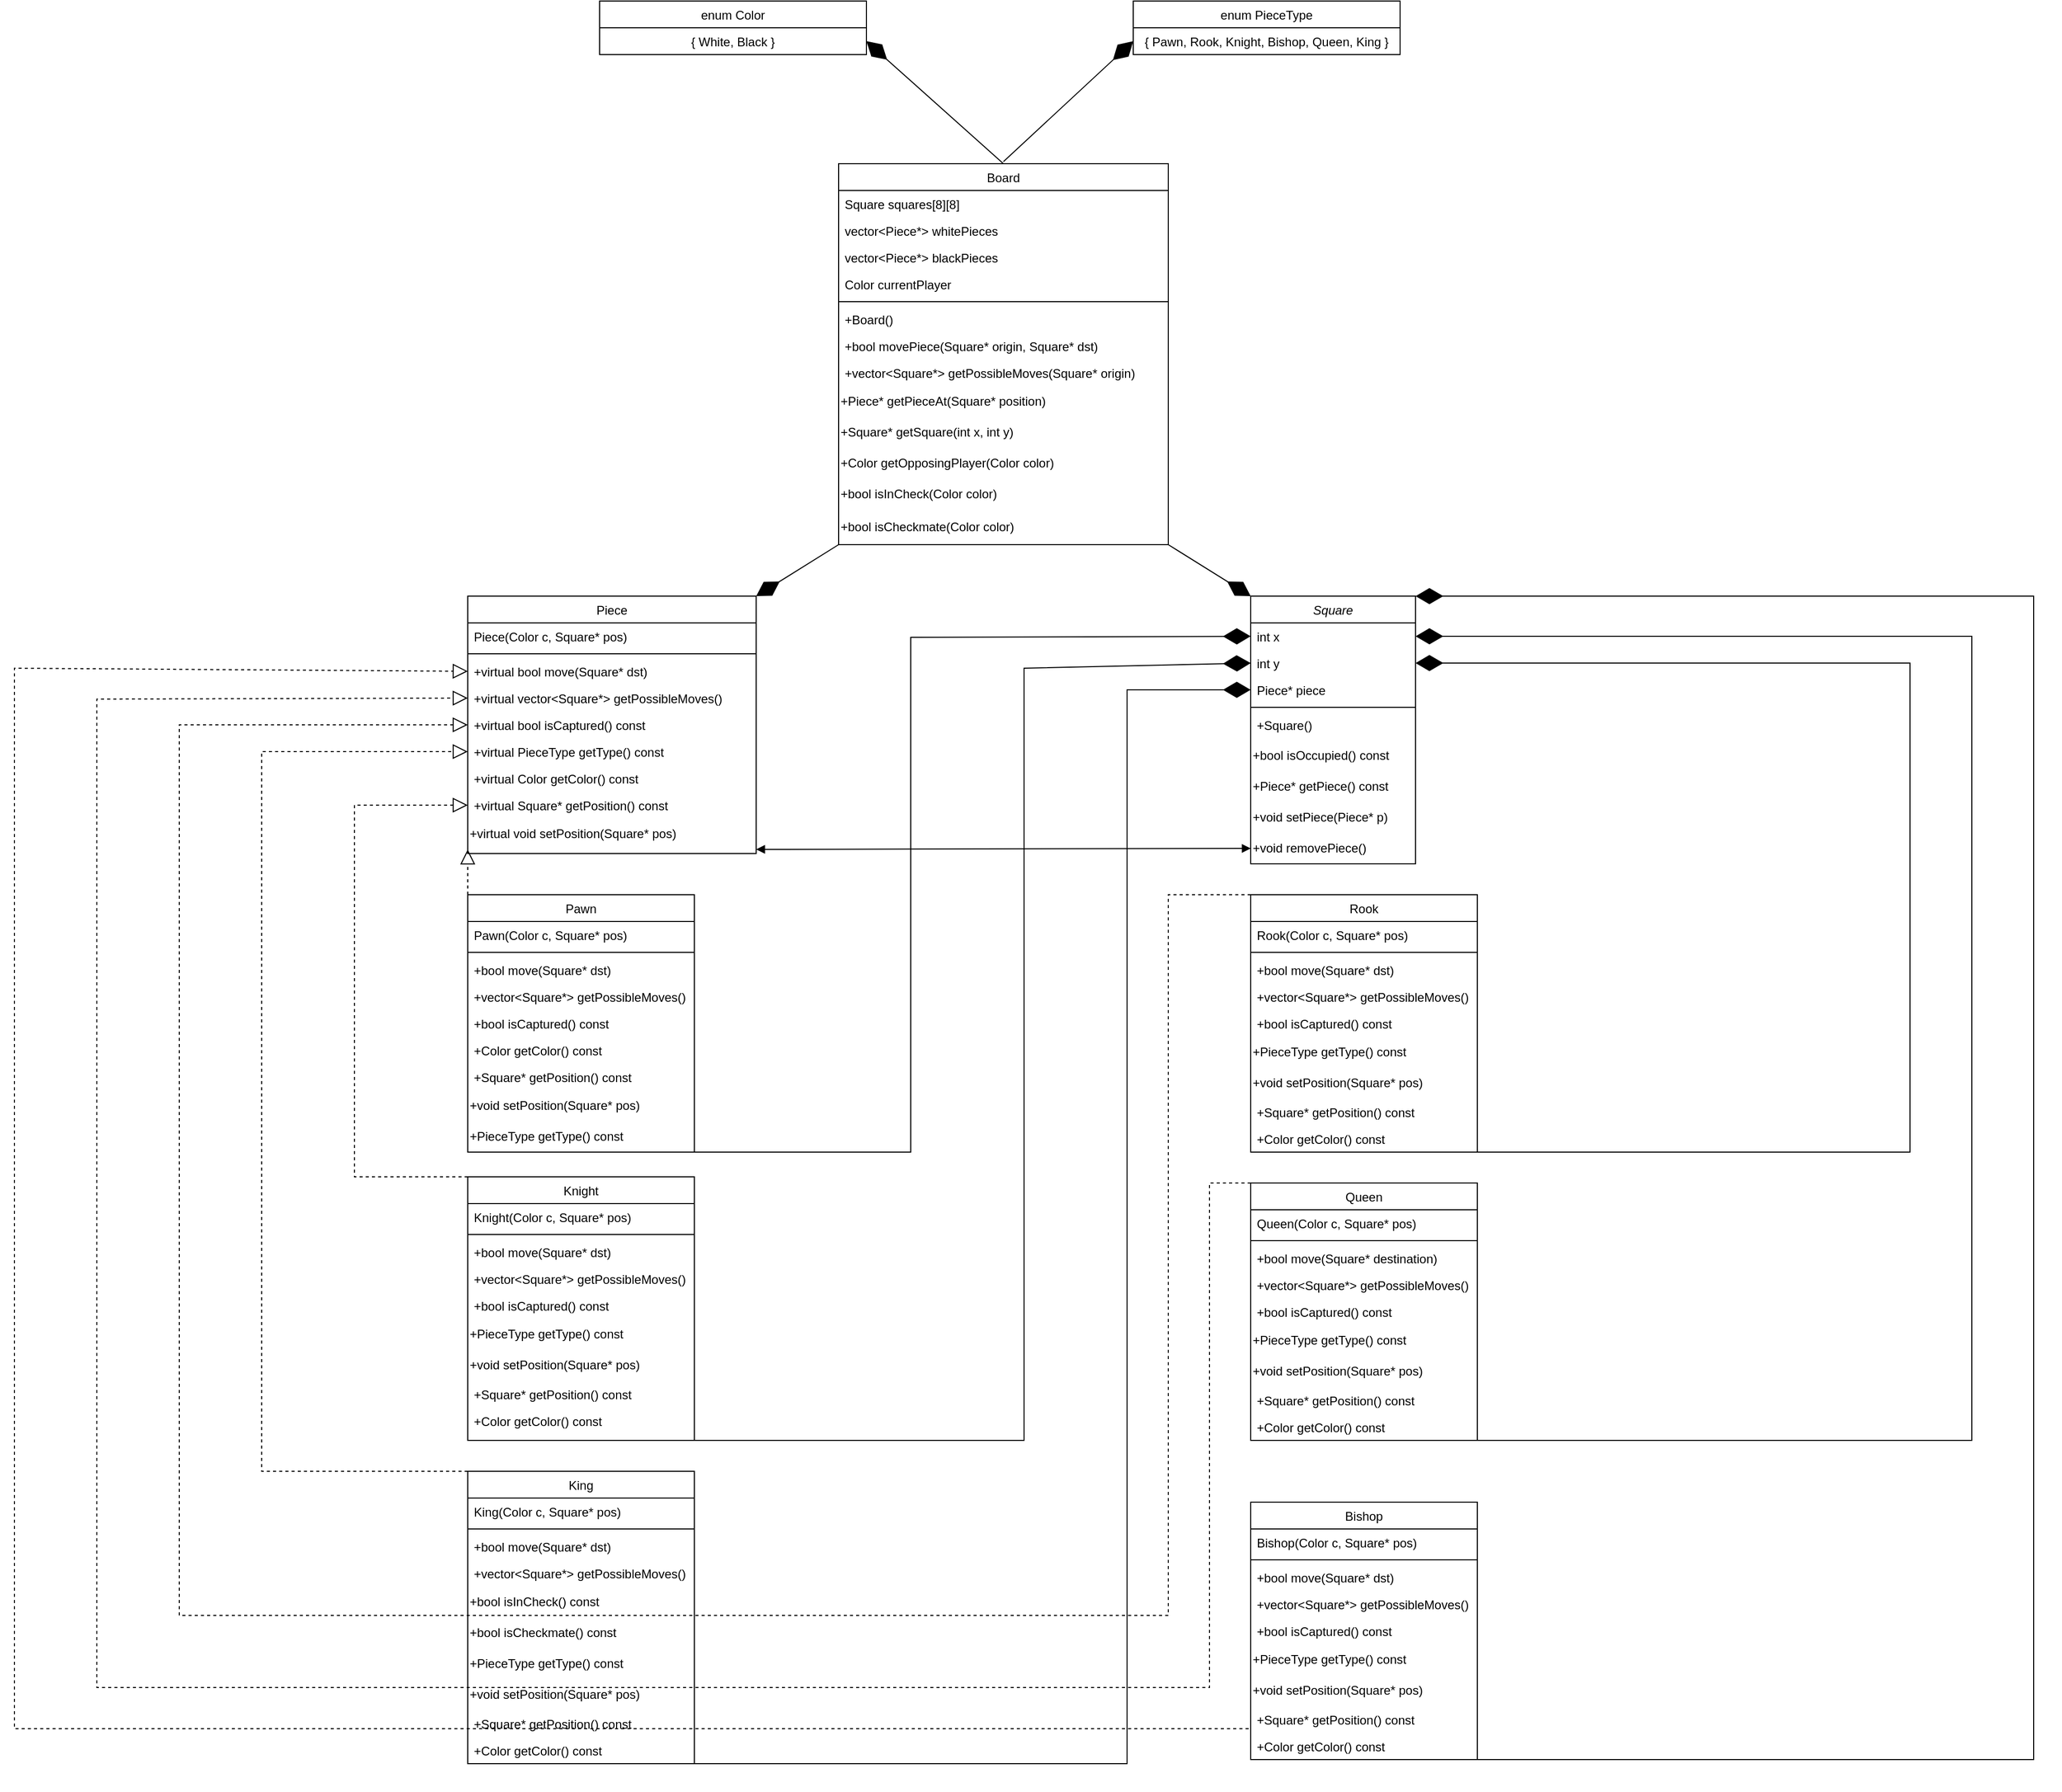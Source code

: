 <mxfile version="21.2.2" type="device">
  <diagram id="C5RBs43oDa-KdzZeNtuy" name="Page-1">
    <mxGraphModel dx="3187" dy="1369" grid="0" gridSize="10" guides="1" tooltips="1" connect="1" arrows="1" fold="1" page="0" pageScale="1" pageWidth="827" pageHeight="1169" math="0" shadow="0">
      <root>
        <mxCell id="WIyWlLk6GJQsqaUBKTNV-0" />
        <mxCell id="WIyWlLk6GJQsqaUBKTNV-1" parent="WIyWlLk6GJQsqaUBKTNV-0" />
        <mxCell id="zkfFHV4jXpPFQw0GAbJ--0" value="Square" style="swimlane;fontStyle=2;align=center;verticalAlign=top;childLayout=stackLayout;horizontal=1;startSize=26;horizontalStack=0;resizeParent=1;resizeLast=0;collapsible=1;marginBottom=0;rounded=0;shadow=0;strokeWidth=1;" parent="WIyWlLk6GJQsqaUBKTNV-1" vertex="1">
          <mxGeometry x="1480" y="1100" width="160" height="260" as="geometry">
            <mxRectangle x="210" y="130" width="160" height="26" as="alternateBounds" />
          </mxGeometry>
        </mxCell>
        <mxCell id="zkfFHV4jXpPFQw0GAbJ--1" value="int x" style="text;align=left;verticalAlign=top;spacingLeft=4;spacingRight=4;overflow=hidden;rotatable=0;points=[[0,0.5],[1,0.5]];portConstraint=eastwest;" parent="zkfFHV4jXpPFQw0GAbJ--0" vertex="1">
          <mxGeometry y="26" width="160" height="26" as="geometry" />
        </mxCell>
        <mxCell id="zkfFHV4jXpPFQw0GAbJ--2" value="int y" style="text;align=left;verticalAlign=top;spacingLeft=4;spacingRight=4;overflow=hidden;rotatable=0;points=[[0,0.5],[1,0.5]];portConstraint=eastwest;rounded=0;shadow=0;html=0;" parent="zkfFHV4jXpPFQw0GAbJ--0" vertex="1">
          <mxGeometry y="52" width="160" height="26" as="geometry" />
        </mxCell>
        <mxCell id="zkfFHV4jXpPFQw0GAbJ--3" value="Piece* piece" style="text;align=left;verticalAlign=top;spacingLeft=4;spacingRight=4;overflow=hidden;rotatable=0;points=[[0,0.5],[1,0.5]];portConstraint=eastwest;rounded=0;shadow=0;html=0;" parent="zkfFHV4jXpPFQw0GAbJ--0" vertex="1">
          <mxGeometry y="78" width="160" height="26" as="geometry" />
        </mxCell>
        <mxCell id="zkfFHV4jXpPFQw0GAbJ--4" value="" style="line;html=1;strokeWidth=1;align=left;verticalAlign=middle;spacingTop=-1;spacingLeft=3;spacingRight=3;rotatable=0;labelPosition=right;points=[];portConstraint=eastwest;" parent="zkfFHV4jXpPFQw0GAbJ--0" vertex="1">
          <mxGeometry y="104" width="160" height="8" as="geometry" />
        </mxCell>
        <mxCell id="zkfFHV4jXpPFQw0GAbJ--5" value="+Square()" style="text;align=left;verticalAlign=top;spacingLeft=4;spacingRight=4;overflow=hidden;rotatable=0;points=[[0,0.5],[1,0.5]];portConstraint=eastwest;" parent="zkfFHV4jXpPFQw0GAbJ--0" vertex="1">
          <mxGeometry y="112" width="160" height="28" as="geometry" />
        </mxCell>
        <mxCell id="weOqxNf-PnixE_Md8MRT-9" value="+bool isOccupied() const" style="text;html=1;strokeColor=none;fillColor=none;align=left;verticalAlign=middle;whiteSpace=wrap;rounded=0;" parent="zkfFHV4jXpPFQw0GAbJ--0" vertex="1">
          <mxGeometry y="140" width="160" height="30" as="geometry" />
        </mxCell>
        <mxCell id="weOqxNf-PnixE_Md8MRT-10" value="+Piece* getPiece() const" style="text;html=1;strokeColor=none;fillColor=none;align=left;verticalAlign=middle;whiteSpace=wrap;rounded=0;" parent="zkfFHV4jXpPFQw0GAbJ--0" vertex="1">
          <mxGeometry y="170" width="160" height="30" as="geometry" />
        </mxCell>
        <mxCell id="weOqxNf-PnixE_Md8MRT-11" value="+void setPiece(Piece* p)" style="text;html=1;strokeColor=none;fillColor=none;align=left;verticalAlign=middle;whiteSpace=wrap;rounded=0;" parent="zkfFHV4jXpPFQw0GAbJ--0" vertex="1">
          <mxGeometry y="200" width="160" height="30" as="geometry" />
        </mxCell>
        <mxCell id="weOqxNf-PnixE_Md8MRT-12" value="+void removePiece()" style="text;html=1;strokeColor=none;fillColor=none;align=left;verticalAlign=middle;whiteSpace=wrap;rounded=0;" parent="zkfFHV4jXpPFQw0GAbJ--0" vertex="1">
          <mxGeometry y="230" width="160" height="30" as="geometry" />
        </mxCell>
        <mxCell id="zkfFHV4jXpPFQw0GAbJ--17" value="Piece" style="swimlane;fontStyle=0;align=center;verticalAlign=top;childLayout=stackLayout;horizontal=1;startSize=26;horizontalStack=0;resizeParent=1;resizeLast=0;collapsible=1;marginBottom=0;rounded=0;shadow=0;strokeWidth=1;" parent="WIyWlLk6GJQsqaUBKTNV-1" vertex="1">
          <mxGeometry x="720" y="1100" width="280" height="250" as="geometry">
            <mxRectangle x="550" y="140" width="160" height="26" as="alternateBounds" />
          </mxGeometry>
        </mxCell>
        <mxCell id="zkfFHV4jXpPFQw0GAbJ--18" value="Piece(Color c, Square* pos)" style="text;align=left;verticalAlign=top;spacingLeft=4;spacingRight=4;overflow=hidden;rotatable=0;points=[[0,0.5],[1,0.5]];portConstraint=eastwest;" parent="zkfFHV4jXpPFQw0GAbJ--17" vertex="1">
          <mxGeometry y="26" width="280" height="26" as="geometry" />
        </mxCell>
        <mxCell id="zkfFHV4jXpPFQw0GAbJ--23" value="" style="line;html=1;strokeWidth=1;align=left;verticalAlign=middle;spacingTop=-1;spacingLeft=3;spacingRight=3;rotatable=0;labelPosition=right;points=[];portConstraint=eastwest;" parent="zkfFHV4jXpPFQw0GAbJ--17" vertex="1">
          <mxGeometry y="52" width="280" height="8" as="geometry" />
        </mxCell>
        <mxCell id="zkfFHV4jXpPFQw0GAbJ--19" value="+virtual bool move(Square* dst)" style="text;align=left;verticalAlign=top;spacingLeft=4;spacingRight=4;overflow=hidden;rotatable=0;points=[[0,0.5],[1,0.5]];portConstraint=eastwest;rounded=0;shadow=0;html=0;" parent="zkfFHV4jXpPFQw0GAbJ--17" vertex="1">
          <mxGeometry y="60" width="280" height="26" as="geometry" />
        </mxCell>
        <mxCell id="zkfFHV4jXpPFQw0GAbJ--20" value="+virtual vector&lt;Square*&gt; getPossibleMoves()" style="text;align=left;verticalAlign=top;spacingLeft=4;spacingRight=4;overflow=hidden;rotatable=0;points=[[0,0.5],[1,0.5]];portConstraint=eastwest;rounded=0;shadow=0;html=0;" parent="zkfFHV4jXpPFQw0GAbJ--17" vertex="1">
          <mxGeometry y="86" width="280" height="26" as="geometry" />
        </mxCell>
        <mxCell id="zkfFHV4jXpPFQw0GAbJ--21" value="+virtual bool isCaptured() const" style="text;align=left;verticalAlign=top;spacingLeft=4;spacingRight=4;overflow=hidden;rotatable=0;points=[[0,0.5],[1,0.5]];portConstraint=eastwest;rounded=0;shadow=0;html=0;" parent="zkfFHV4jXpPFQw0GAbJ--17" vertex="1">
          <mxGeometry y="112" width="280" height="26" as="geometry" />
        </mxCell>
        <mxCell id="zkfFHV4jXpPFQw0GAbJ--22" value="+virtual PieceType getType() const" style="text;align=left;verticalAlign=top;spacingLeft=4;spacingRight=4;overflow=hidden;rotatable=0;points=[[0,0.5],[1,0.5]];portConstraint=eastwest;rounded=0;shadow=0;html=0;" parent="zkfFHV4jXpPFQw0GAbJ--17" vertex="1">
          <mxGeometry y="138" width="280" height="26" as="geometry" />
        </mxCell>
        <mxCell id="zkfFHV4jXpPFQw0GAbJ--24" value="+virtual Color getColor() const" style="text;align=left;verticalAlign=top;spacingLeft=4;spacingRight=4;overflow=hidden;rotatable=0;points=[[0,0.5],[1,0.5]];portConstraint=eastwest;" parent="zkfFHV4jXpPFQw0GAbJ--17" vertex="1">
          <mxGeometry y="164" width="280" height="26" as="geometry" />
        </mxCell>
        <mxCell id="zkfFHV4jXpPFQw0GAbJ--25" value="+virtual Square* getPosition() const" style="text;align=left;verticalAlign=top;spacingLeft=4;spacingRight=4;overflow=hidden;rotatable=0;points=[[0,0.5],[1,0.5]];portConstraint=eastwest;" parent="zkfFHV4jXpPFQw0GAbJ--17" vertex="1">
          <mxGeometry y="190" width="280" height="26" as="geometry" />
        </mxCell>
        <mxCell id="weOqxNf-PnixE_Md8MRT-15" value="+virtual void setPosition(Square* pos)" style="text;html=1;strokeColor=none;fillColor=none;align=left;verticalAlign=middle;whiteSpace=wrap;rounded=0;labelBackgroundColor=none;fontColor=default;" parent="zkfFHV4jXpPFQw0GAbJ--17" vertex="1">
          <mxGeometry y="216" width="280" height="30" as="geometry" />
        </mxCell>
        <mxCell id="weOqxNf-PnixE_Md8MRT-26" value="Queen" style="swimlane;fontStyle=0;align=center;verticalAlign=top;childLayout=stackLayout;horizontal=1;startSize=26;horizontalStack=0;resizeParent=1;resizeLast=0;collapsible=1;marginBottom=0;rounded=0;shadow=0;strokeWidth=1;" parent="WIyWlLk6GJQsqaUBKTNV-1" vertex="1">
          <mxGeometry x="1480" y="1670" width="220" height="250" as="geometry">
            <mxRectangle x="550" y="140" width="160" height="26" as="alternateBounds" />
          </mxGeometry>
        </mxCell>
        <mxCell id="weOqxNf-PnixE_Md8MRT-27" value="Queen(Color c, Square* pos)" style="text;align=left;verticalAlign=top;spacingLeft=4;spacingRight=4;overflow=hidden;rotatable=0;points=[[0,0.5],[1,0.5]];portConstraint=eastwest;" parent="weOqxNf-PnixE_Md8MRT-26" vertex="1">
          <mxGeometry y="26" width="220" height="26" as="geometry" />
        </mxCell>
        <mxCell id="weOqxNf-PnixE_Md8MRT-28" value="" style="line;html=1;strokeWidth=1;align=left;verticalAlign=middle;spacingTop=-1;spacingLeft=3;spacingRight=3;rotatable=0;labelPosition=right;points=[];portConstraint=eastwest;" parent="weOqxNf-PnixE_Md8MRT-26" vertex="1">
          <mxGeometry y="52" width="220" height="8" as="geometry" />
        </mxCell>
        <mxCell id="weOqxNf-PnixE_Md8MRT-29" value="+bool move(Square* destination)" style="text;align=left;verticalAlign=top;spacingLeft=4;spacingRight=4;overflow=hidden;rotatable=0;points=[[0,0.5],[1,0.5]];portConstraint=eastwest;rounded=0;shadow=0;html=0;" parent="weOqxNf-PnixE_Md8MRT-26" vertex="1">
          <mxGeometry y="60" width="220" height="26" as="geometry" />
        </mxCell>
        <mxCell id="weOqxNf-PnixE_Md8MRT-30" value="+vector&lt;Square*&gt; getPossibleMoves()" style="text;align=left;verticalAlign=top;spacingLeft=4;spacingRight=4;overflow=hidden;rotatable=0;points=[[0,0.5],[1,0.5]];portConstraint=eastwest;rounded=0;shadow=0;html=0;" parent="weOqxNf-PnixE_Md8MRT-26" vertex="1">
          <mxGeometry y="86" width="220" height="26" as="geometry" />
        </mxCell>
        <mxCell id="fLG0z_fBbBFXIJRfVvS0-34" value="+bool isCaptured() const" style="text;align=left;verticalAlign=top;spacingLeft=4;spacingRight=4;overflow=hidden;rotatable=0;points=[[0,0.5],[1,0.5]];portConstraint=eastwest;rounded=0;shadow=0;html=0;" parent="weOqxNf-PnixE_Md8MRT-26" vertex="1">
          <mxGeometry y="112" width="220" height="26" as="geometry" />
        </mxCell>
        <mxCell id="fLG0z_fBbBFXIJRfVvS0-38" value="&lt;span style=&quot;&quot;&gt;+PieceType getType() const&lt;/span&gt;" style="text;html=1;strokeColor=none;fillColor=none;align=left;verticalAlign=middle;whiteSpace=wrap;rounded=0;" parent="weOqxNf-PnixE_Md8MRT-26" vertex="1">
          <mxGeometry y="138" width="220" height="30" as="geometry" />
        </mxCell>
        <mxCell id="fLG0z_fBbBFXIJRfVvS0-37" value="+void setPosition(Square* pos)" style="text;html=1;strokeColor=none;fillColor=none;align=left;verticalAlign=middle;whiteSpace=wrap;rounded=0;labelBackgroundColor=none;fontColor=default;" parent="weOqxNf-PnixE_Md8MRT-26" vertex="1">
          <mxGeometry y="168" width="220" height="30" as="geometry" />
        </mxCell>
        <mxCell id="fLG0z_fBbBFXIJRfVvS0-36" value="+Square* getPosition() const" style="text;align=left;verticalAlign=top;spacingLeft=4;spacingRight=4;overflow=hidden;rotatable=0;points=[[0,0.5],[1,0.5]];portConstraint=eastwest;" parent="weOqxNf-PnixE_Md8MRT-26" vertex="1">
          <mxGeometry y="198" width="220" height="26" as="geometry" />
        </mxCell>
        <mxCell id="fLG0z_fBbBFXIJRfVvS0-35" value="+Color getColor() const" style="text;align=left;verticalAlign=top;spacingLeft=4;spacingRight=4;overflow=hidden;rotatable=0;points=[[0,0.5],[1,0.5]];portConstraint=eastwest;" parent="weOqxNf-PnixE_Md8MRT-26" vertex="1">
          <mxGeometry y="224" width="220" height="26" as="geometry" />
        </mxCell>
        <mxCell id="weOqxNf-PnixE_Md8MRT-32" value="Bishop" style="swimlane;fontStyle=0;align=center;verticalAlign=top;childLayout=stackLayout;horizontal=1;startSize=26;horizontalStack=0;resizeParent=1;resizeLast=0;collapsible=1;marginBottom=0;rounded=0;shadow=0;strokeWidth=1;" parent="WIyWlLk6GJQsqaUBKTNV-1" vertex="1">
          <mxGeometry x="1480" y="1980" width="220" height="250" as="geometry">
            <mxRectangle x="550" y="140" width="160" height="26" as="alternateBounds" />
          </mxGeometry>
        </mxCell>
        <mxCell id="weOqxNf-PnixE_Md8MRT-33" value="Bishop(Color c, Square* pos)" style="text;align=left;verticalAlign=top;spacingLeft=4;spacingRight=4;overflow=hidden;rotatable=0;points=[[0,0.5],[1,0.5]];portConstraint=eastwest;" parent="weOqxNf-PnixE_Md8MRT-32" vertex="1">
          <mxGeometry y="26" width="220" height="26" as="geometry" />
        </mxCell>
        <mxCell id="weOqxNf-PnixE_Md8MRT-34" value="" style="line;html=1;strokeWidth=1;align=left;verticalAlign=middle;spacingTop=-1;spacingLeft=3;spacingRight=3;rotatable=0;labelPosition=right;points=[];portConstraint=eastwest;" parent="weOqxNf-PnixE_Md8MRT-32" vertex="1">
          <mxGeometry y="52" width="220" height="8" as="geometry" />
        </mxCell>
        <mxCell id="weOqxNf-PnixE_Md8MRT-35" value="+bool move(Square* dst)" style="text;align=left;verticalAlign=top;spacingLeft=4;spacingRight=4;overflow=hidden;rotatable=0;points=[[0,0.5],[1,0.5]];portConstraint=eastwest;rounded=0;shadow=0;html=0;" parent="weOqxNf-PnixE_Md8MRT-32" vertex="1">
          <mxGeometry y="60" width="220" height="26" as="geometry" />
        </mxCell>
        <mxCell id="weOqxNf-PnixE_Md8MRT-36" value="+vector&lt;Square*&gt; getPossibleMoves()" style="text;align=left;verticalAlign=top;spacingLeft=4;spacingRight=4;overflow=hidden;rotatable=0;points=[[0,0.5],[1,0.5]];portConstraint=eastwest;rounded=0;shadow=0;html=0;" parent="weOqxNf-PnixE_Md8MRT-32" vertex="1">
          <mxGeometry y="86" width="220" height="26" as="geometry" />
        </mxCell>
        <mxCell id="fLG0z_fBbBFXIJRfVvS0-39" value="+bool isCaptured() const" style="text;align=left;verticalAlign=top;spacingLeft=4;spacingRight=4;overflow=hidden;rotatable=0;points=[[0,0.5],[1,0.5]];portConstraint=eastwest;rounded=0;shadow=0;html=0;" parent="weOqxNf-PnixE_Md8MRT-32" vertex="1">
          <mxGeometry y="112" width="220" height="26" as="geometry" />
        </mxCell>
        <mxCell id="fLG0z_fBbBFXIJRfVvS0-43" value="&lt;span style=&quot;&quot;&gt;+PieceType getType() const&lt;/span&gt;" style="text;html=1;strokeColor=none;fillColor=none;align=left;verticalAlign=middle;whiteSpace=wrap;rounded=0;" parent="weOqxNf-PnixE_Md8MRT-32" vertex="1">
          <mxGeometry y="138" width="220" height="30" as="geometry" />
        </mxCell>
        <mxCell id="fLG0z_fBbBFXIJRfVvS0-42" value="+void setPosition(Square* pos)" style="text;html=1;strokeColor=none;fillColor=none;align=left;verticalAlign=middle;whiteSpace=wrap;rounded=0;labelBackgroundColor=none;fontColor=default;" parent="weOqxNf-PnixE_Md8MRT-32" vertex="1">
          <mxGeometry y="168" width="220" height="30" as="geometry" />
        </mxCell>
        <mxCell id="fLG0z_fBbBFXIJRfVvS0-41" value="+Square* getPosition() const" style="text;align=left;verticalAlign=top;spacingLeft=4;spacingRight=4;overflow=hidden;rotatable=0;points=[[0,0.5],[1,0.5]];portConstraint=eastwest;" parent="weOqxNf-PnixE_Md8MRT-32" vertex="1">
          <mxGeometry y="198" width="220" height="26" as="geometry" />
        </mxCell>
        <mxCell id="fLG0z_fBbBFXIJRfVvS0-40" value="+Color getColor() const" style="text;align=left;verticalAlign=top;spacingLeft=4;spacingRight=4;overflow=hidden;rotatable=0;points=[[0,0.5],[1,0.5]];portConstraint=eastwest;" parent="weOqxNf-PnixE_Md8MRT-32" vertex="1">
          <mxGeometry y="224" width="220" height="26" as="geometry" />
        </mxCell>
        <mxCell id="weOqxNf-PnixE_Md8MRT-38" value="Rook" style="swimlane;fontStyle=0;align=center;verticalAlign=top;childLayout=stackLayout;horizontal=1;startSize=26;horizontalStack=0;resizeParent=1;resizeLast=0;collapsible=1;marginBottom=0;rounded=0;shadow=0;strokeWidth=1;" parent="WIyWlLk6GJQsqaUBKTNV-1" vertex="1">
          <mxGeometry x="1480" y="1390" width="220" height="250" as="geometry">
            <mxRectangle x="550" y="140" width="160" height="26" as="alternateBounds" />
          </mxGeometry>
        </mxCell>
        <mxCell id="weOqxNf-PnixE_Md8MRT-39" value="Rook(Color c, Square* pos)" style="text;align=left;verticalAlign=top;spacingLeft=4;spacingRight=4;overflow=hidden;rotatable=0;points=[[0,0.5],[1,0.5]];portConstraint=eastwest;" parent="weOqxNf-PnixE_Md8MRT-38" vertex="1">
          <mxGeometry y="26" width="220" height="26" as="geometry" />
        </mxCell>
        <mxCell id="weOqxNf-PnixE_Md8MRT-40" value="" style="line;html=1;strokeWidth=1;align=left;verticalAlign=middle;spacingTop=-1;spacingLeft=3;spacingRight=3;rotatable=0;labelPosition=right;points=[];portConstraint=eastwest;" parent="weOqxNf-PnixE_Md8MRT-38" vertex="1">
          <mxGeometry y="52" width="220" height="8" as="geometry" />
        </mxCell>
        <mxCell id="weOqxNf-PnixE_Md8MRT-41" value="+bool move(Square* dst)" style="text;align=left;verticalAlign=top;spacingLeft=4;spacingRight=4;overflow=hidden;rotatable=0;points=[[0,0.5],[1,0.5]];portConstraint=eastwest;rounded=0;shadow=0;html=0;" parent="weOqxNf-PnixE_Md8MRT-38" vertex="1">
          <mxGeometry y="60" width="220" height="26" as="geometry" />
        </mxCell>
        <mxCell id="weOqxNf-PnixE_Md8MRT-42" value="+vector&lt;Square*&gt; getPossibleMoves()" style="text;align=left;verticalAlign=top;spacingLeft=4;spacingRight=4;overflow=hidden;rotatable=0;points=[[0,0.5],[1,0.5]];portConstraint=eastwest;rounded=0;shadow=0;html=0;" parent="weOqxNf-PnixE_Md8MRT-38" vertex="1">
          <mxGeometry y="86" width="220" height="26" as="geometry" />
        </mxCell>
        <mxCell id="fLG0z_fBbBFXIJRfVvS0-29" value="+bool isCaptured() const" style="text;align=left;verticalAlign=top;spacingLeft=4;spacingRight=4;overflow=hidden;rotatable=0;points=[[0,0.5],[1,0.5]];portConstraint=eastwest;rounded=0;shadow=0;html=0;" parent="weOqxNf-PnixE_Md8MRT-38" vertex="1">
          <mxGeometry y="112" width="220" height="26" as="geometry" />
        </mxCell>
        <mxCell id="fLG0z_fBbBFXIJRfVvS0-33" value="&lt;span style=&quot;&quot;&gt;+PieceType getType() const&lt;/span&gt;" style="text;html=1;strokeColor=none;fillColor=none;align=left;verticalAlign=middle;whiteSpace=wrap;rounded=0;" parent="weOqxNf-PnixE_Md8MRT-38" vertex="1">
          <mxGeometry y="138" width="220" height="30" as="geometry" />
        </mxCell>
        <mxCell id="fLG0z_fBbBFXIJRfVvS0-32" value="+void setPosition(Square* pos)" style="text;html=1;strokeColor=none;fillColor=none;align=left;verticalAlign=middle;whiteSpace=wrap;rounded=0;labelBackgroundColor=none;fontColor=default;" parent="weOqxNf-PnixE_Md8MRT-38" vertex="1">
          <mxGeometry y="168" width="220" height="30" as="geometry" />
        </mxCell>
        <mxCell id="fLG0z_fBbBFXIJRfVvS0-31" value="+Square* getPosition() const" style="text;align=left;verticalAlign=top;spacingLeft=4;spacingRight=4;overflow=hidden;rotatable=0;points=[[0,0.5],[1,0.5]];portConstraint=eastwest;" parent="weOqxNf-PnixE_Md8MRT-38" vertex="1">
          <mxGeometry y="198" width="220" height="26" as="geometry" />
        </mxCell>
        <mxCell id="fLG0z_fBbBFXIJRfVvS0-30" value="+Color getColor() const" style="text;align=left;verticalAlign=top;spacingLeft=4;spacingRight=4;overflow=hidden;rotatable=0;points=[[0,0.5],[1,0.5]];portConstraint=eastwest;" parent="weOqxNf-PnixE_Md8MRT-38" vertex="1">
          <mxGeometry y="224" width="220" height="26" as="geometry" />
        </mxCell>
        <mxCell id="weOqxNf-PnixE_Md8MRT-44" value="Knight" style="swimlane;fontStyle=0;align=center;verticalAlign=top;childLayout=stackLayout;horizontal=1;startSize=26;horizontalStack=0;resizeParent=1;resizeLast=0;collapsible=1;marginBottom=0;rounded=0;shadow=0;strokeWidth=1;" parent="WIyWlLk6GJQsqaUBKTNV-1" vertex="1">
          <mxGeometry x="720" y="1664" width="220" height="256" as="geometry">
            <mxRectangle x="550" y="140" width="160" height="26" as="alternateBounds" />
          </mxGeometry>
        </mxCell>
        <mxCell id="weOqxNf-PnixE_Md8MRT-45" value="Knight(Color c, Square* pos)" style="text;align=left;verticalAlign=top;spacingLeft=4;spacingRight=4;overflow=hidden;rotatable=0;points=[[0,0.5],[1,0.5]];portConstraint=eastwest;" parent="weOqxNf-PnixE_Md8MRT-44" vertex="1">
          <mxGeometry y="26" width="220" height="26" as="geometry" />
        </mxCell>
        <mxCell id="weOqxNf-PnixE_Md8MRT-46" value="" style="line;html=1;strokeWidth=1;align=left;verticalAlign=middle;spacingTop=-1;spacingLeft=3;spacingRight=3;rotatable=0;labelPosition=right;points=[];portConstraint=eastwest;" parent="weOqxNf-PnixE_Md8MRT-44" vertex="1">
          <mxGeometry y="52" width="220" height="8" as="geometry" />
        </mxCell>
        <mxCell id="weOqxNf-PnixE_Md8MRT-47" value="+bool move(Square* dst)" style="text;align=left;verticalAlign=top;spacingLeft=4;spacingRight=4;overflow=hidden;rotatable=0;points=[[0,0.5],[1,0.5]];portConstraint=eastwest;rounded=0;shadow=0;html=0;" parent="weOqxNf-PnixE_Md8MRT-44" vertex="1">
          <mxGeometry y="60" width="220" height="26" as="geometry" />
        </mxCell>
        <mxCell id="weOqxNf-PnixE_Md8MRT-48" value="+vector&lt;Square*&gt; getPossibleMoves()" style="text;align=left;verticalAlign=top;spacingLeft=4;spacingRight=4;overflow=hidden;rotatable=0;points=[[0,0.5],[1,0.5]];portConstraint=eastwest;rounded=0;shadow=0;html=0;" parent="weOqxNf-PnixE_Md8MRT-44" vertex="1">
          <mxGeometry y="86" width="220" height="26" as="geometry" />
        </mxCell>
        <mxCell id="fLG0z_fBbBFXIJRfVvS0-19" value="+bool isCaptured() const" style="text;align=left;verticalAlign=top;spacingLeft=4;spacingRight=4;overflow=hidden;rotatable=0;points=[[0,0.5],[1,0.5]];portConstraint=eastwest;rounded=0;shadow=0;html=0;" parent="weOqxNf-PnixE_Md8MRT-44" vertex="1">
          <mxGeometry y="112" width="220" height="26" as="geometry" />
        </mxCell>
        <mxCell id="fLG0z_fBbBFXIJRfVvS0-23" value="&lt;span style=&quot;&quot;&gt;+PieceType getType() const&lt;/span&gt;" style="text;html=1;strokeColor=none;fillColor=none;align=left;verticalAlign=middle;whiteSpace=wrap;rounded=0;" parent="weOqxNf-PnixE_Md8MRT-44" vertex="1">
          <mxGeometry y="138" width="220" height="30" as="geometry" />
        </mxCell>
        <mxCell id="fLG0z_fBbBFXIJRfVvS0-22" value="+void setPosition(Square* pos)" style="text;html=1;strokeColor=none;fillColor=none;align=left;verticalAlign=middle;whiteSpace=wrap;rounded=0;labelBackgroundColor=none;fontColor=default;" parent="weOqxNf-PnixE_Md8MRT-44" vertex="1">
          <mxGeometry y="168" width="220" height="30" as="geometry" />
        </mxCell>
        <mxCell id="fLG0z_fBbBFXIJRfVvS0-21" value="+Square* getPosition() const" style="text;align=left;verticalAlign=top;spacingLeft=4;spacingRight=4;overflow=hidden;rotatable=0;points=[[0,0.5],[1,0.5]];portConstraint=eastwest;" parent="weOqxNf-PnixE_Md8MRT-44" vertex="1">
          <mxGeometry y="198" width="220" height="26" as="geometry" />
        </mxCell>
        <mxCell id="fLG0z_fBbBFXIJRfVvS0-20" value="+Color getColor() const" style="text;align=left;verticalAlign=top;spacingLeft=4;spacingRight=4;overflow=hidden;rotatable=0;points=[[0,0.5],[1,0.5]];portConstraint=eastwest;" parent="weOqxNf-PnixE_Md8MRT-44" vertex="1">
          <mxGeometry y="224" width="220" height="26" as="geometry" />
        </mxCell>
        <mxCell id="weOqxNf-PnixE_Md8MRT-50" value="King" style="swimlane;fontStyle=0;align=center;verticalAlign=top;childLayout=stackLayout;horizontal=1;startSize=26;horizontalStack=0;resizeParent=1;resizeLast=0;collapsible=1;marginBottom=0;rounded=0;shadow=0;strokeWidth=1;" parent="WIyWlLk6GJQsqaUBKTNV-1" vertex="1">
          <mxGeometry x="720" y="1950" width="220" height="284" as="geometry">
            <mxRectangle x="550" y="140" width="160" height="26" as="alternateBounds" />
          </mxGeometry>
        </mxCell>
        <mxCell id="weOqxNf-PnixE_Md8MRT-51" value="King(Color c, Square* pos)" style="text;align=left;verticalAlign=top;spacingLeft=4;spacingRight=4;overflow=hidden;rotatable=0;points=[[0,0.5],[1,0.5]];portConstraint=eastwest;" parent="weOqxNf-PnixE_Md8MRT-50" vertex="1">
          <mxGeometry y="26" width="220" height="26" as="geometry" />
        </mxCell>
        <mxCell id="weOqxNf-PnixE_Md8MRT-52" value="" style="line;html=1;strokeWidth=1;align=left;verticalAlign=middle;spacingTop=-1;spacingLeft=3;spacingRight=3;rotatable=0;labelPosition=right;points=[];portConstraint=eastwest;" parent="weOqxNf-PnixE_Md8MRT-50" vertex="1">
          <mxGeometry y="52" width="220" height="8" as="geometry" />
        </mxCell>
        <mxCell id="weOqxNf-PnixE_Md8MRT-53" value="+bool move(Square* dst)" style="text;align=left;verticalAlign=top;spacingLeft=4;spacingRight=4;overflow=hidden;rotatable=0;points=[[0,0.5],[1,0.5]];portConstraint=eastwest;rounded=0;shadow=0;html=0;" parent="weOqxNf-PnixE_Md8MRT-50" vertex="1">
          <mxGeometry y="60" width="220" height="26" as="geometry" />
        </mxCell>
        <mxCell id="weOqxNf-PnixE_Md8MRT-54" value="+vector&lt;Square*&gt; getPossibleMoves()" style="text;align=left;verticalAlign=top;spacingLeft=4;spacingRight=4;overflow=hidden;rotatable=0;points=[[0,0.5],[1,0.5]];portConstraint=eastwest;rounded=0;shadow=0;html=0;" parent="weOqxNf-PnixE_Md8MRT-50" vertex="1">
          <mxGeometry y="86" width="220" height="26" as="geometry" />
        </mxCell>
        <mxCell id="weOqxNf-PnixE_Md8MRT-58" value="+bool isInCheck() const" style="text;strokeColor=none;fillColor=none;align=left;verticalAlign=middle;rounded=0;labelBackgroundColor=none;fontColor=default;fontStyle=0;whiteSpace=wrap;" parent="weOqxNf-PnixE_Md8MRT-50" vertex="1">
          <mxGeometry y="112" width="220" height="30" as="geometry" />
        </mxCell>
        <mxCell id="weOqxNf-PnixE_Md8MRT-59" value="+bool isCheckmate() const" style="text;strokeColor=none;fillColor=none;align=left;verticalAlign=middle;whiteSpace=wrap;rounded=0;labelBackgroundColor=none;fontColor=default;" parent="weOqxNf-PnixE_Md8MRT-50" vertex="1">
          <mxGeometry y="142" width="220" height="30" as="geometry" />
        </mxCell>
        <mxCell id="fLG0z_fBbBFXIJRfVvS0-28" value="&lt;span style=&quot;&quot;&gt;+PieceType getType() const&lt;/span&gt;" style="text;html=1;strokeColor=none;fillColor=none;align=left;verticalAlign=middle;whiteSpace=wrap;rounded=0;" parent="weOqxNf-PnixE_Md8MRT-50" vertex="1">
          <mxGeometry y="172" width="220" height="30" as="geometry" />
        </mxCell>
        <mxCell id="fLG0z_fBbBFXIJRfVvS0-27" value="+void setPosition(Square* pos)" style="text;html=1;strokeColor=none;fillColor=none;align=left;verticalAlign=middle;whiteSpace=wrap;rounded=0;labelBackgroundColor=none;fontColor=default;" parent="weOqxNf-PnixE_Md8MRT-50" vertex="1">
          <mxGeometry y="202" width="220" height="30" as="geometry" />
        </mxCell>
        <mxCell id="fLG0z_fBbBFXIJRfVvS0-26" value="+Square* getPosition() const" style="text;align=left;verticalAlign=top;spacingLeft=4;spacingRight=4;overflow=hidden;rotatable=0;points=[[0,0.5],[1,0.5]];portConstraint=eastwest;" parent="weOqxNf-PnixE_Md8MRT-50" vertex="1">
          <mxGeometry y="232" width="220" height="26" as="geometry" />
        </mxCell>
        <mxCell id="fLG0z_fBbBFXIJRfVvS0-25" value="+Color getColor() const" style="text;align=left;verticalAlign=top;spacingLeft=4;spacingRight=4;overflow=hidden;rotatable=0;points=[[0,0.5],[1,0.5]];portConstraint=eastwest;" parent="weOqxNf-PnixE_Md8MRT-50" vertex="1">
          <mxGeometry y="258" width="220" height="26" as="geometry" />
        </mxCell>
        <mxCell id="weOqxNf-PnixE_Md8MRT-60" value="Board " style="swimlane;fontStyle=0;align=center;verticalAlign=top;childLayout=stackLayout;horizontal=1;startSize=26;horizontalStack=0;resizeParent=1;resizeLast=0;collapsible=1;marginBottom=0;rounded=0;shadow=0;strokeWidth=1;" parent="WIyWlLk6GJQsqaUBKTNV-1" vertex="1">
          <mxGeometry x="1080" y="680" width="320" height="370" as="geometry">
            <mxRectangle x="550" y="140" width="160" height="26" as="alternateBounds" />
          </mxGeometry>
        </mxCell>
        <mxCell id="weOqxNf-PnixE_Md8MRT-61" value="Square squares[8][8]" style="text;align=left;verticalAlign=top;spacingLeft=4;spacingRight=4;overflow=hidden;rotatable=0;points=[[0,0.5],[1,0.5]];portConstraint=eastwest;" parent="weOqxNf-PnixE_Md8MRT-60" vertex="1">
          <mxGeometry y="26" width="320" height="26" as="geometry" />
        </mxCell>
        <mxCell id="weOqxNf-PnixE_Md8MRT-63" value="vector&lt;Piece*&gt; whitePieces&#xa;&#xa;" style="text;align=left;verticalAlign=top;spacingLeft=4;spacingRight=4;overflow=hidden;rotatable=0;points=[[0,0.5],[1,0.5]];portConstraint=eastwest;rounded=0;shadow=0;html=0;" parent="weOqxNf-PnixE_Md8MRT-60" vertex="1">
          <mxGeometry y="52" width="320" height="26" as="geometry" />
        </mxCell>
        <mxCell id="weOqxNf-PnixE_Md8MRT-64" value="vector&lt;Piece*&gt; blackPieces&#xa;&#xa;" style="text;align=left;verticalAlign=top;spacingLeft=4;spacingRight=4;overflow=hidden;rotatable=0;points=[[0,0.5],[1,0.5]];portConstraint=eastwest;rounded=0;shadow=0;html=0;" parent="weOqxNf-PnixE_Md8MRT-60" vertex="1">
          <mxGeometry y="78" width="320" height="26" as="geometry" />
        </mxCell>
        <mxCell id="weOqxNf-PnixE_Md8MRT-65" value="  Color currentPlayer&#xa;&#xa;" style="text;align=left;verticalAlign=top;spacingLeft=4;spacingRight=4;overflow=hidden;rotatable=0;points=[[0,0.5],[1,0.5]];portConstraint=eastwest;rounded=0;shadow=0;html=0;" parent="weOqxNf-PnixE_Md8MRT-60" vertex="1">
          <mxGeometry y="104" width="320" height="26" as="geometry" />
        </mxCell>
        <mxCell id="weOqxNf-PnixE_Md8MRT-62" value="" style="line;html=1;strokeWidth=1;align=left;verticalAlign=middle;spacingTop=-1;spacingLeft=3;spacingRight=3;rotatable=0;labelPosition=right;points=[];portConstraint=eastwest;" parent="weOqxNf-PnixE_Md8MRT-60" vertex="1">
          <mxGeometry y="130" width="320" height="8" as="geometry" />
        </mxCell>
        <mxCell id="weOqxNf-PnixE_Md8MRT-66" value="+Board()" style="text;align=left;verticalAlign=top;spacingLeft=4;spacingRight=4;overflow=hidden;rotatable=0;points=[[0,0.5],[1,0.5]];portConstraint=eastwest;rounded=0;shadow=0;html=0;" parent="weOqxNf-PnixE_Md8MRT-60" vertex="1">
          <mxGeometry y="138" width="320" height="26" as="geometry" />
        </mxCell>
        <mxCell id="weOqxNf-PnixE_Md8MRT-67" value="  +bool movePiece(Square* origin, Square* dst)&#xa;&#xa;" style="text;align=left;verticalAlign=top;spacingLeft=4;spacingRight=4;overflow=hidden;rotatable=0;points=[[0,0.5],[1,0.5]];portConstraint=eastwest;" parent="weOqxNf-PnixE_Md8MRT-60" vertex="1">
          <mxGeometry y="164" width="320" height="26" as="geometry" />
        </mxCell>
        <mxCell id="weOqxNf-PnixE_Md8MRT-68" value="  +vector&lt;Square*&gt; getPossibleMoves(Square* origin)&#xa;&#xa;" style="text;align=left;verticalAlign=top;spacingLeft=4;spacingRight=4;overflow=hidden;rotatable=0;points=[[0,0.5],[1,0.5]];portConstraint=eastwest;" parent="weOqxNf-PnixE_Md8MRT-60" vertex="1">
          <mxGeometry y="190" width="320" height="26" as="geometry" />
        </mxCell>
        <mxCell id="weOqxNf-PnixE_Md8MRT-70" value="  +Piece* getPieceAt(Square* position)" style="text;strokeColor=none;fillColor=none;align=left;verticalAlign=middle;whiteSpace=wrap;rounded=0;labelBackgroundColor=none;fontColor=default;" parent="weOqxNf-PnixE_Md8MRT-60" vertex="1">
          <mxGeometry y="216" width="320" height="30" as="geometry" />
        </mxCell>
        <mxCell id="weOqxNf-PnixE_Md8MRT-71" value="+Square* getSquare(int x, int y)" style="text;strokeColor=none;fillColor=none;align=left;verticalAlign=middle;whiteSpace=wrap;rounded=0;labelBackgroundColor=none;fontColor=default;" parent="weOqxNf-PnixE_Md8MRT-60" vertex="1">
          <mxGeometry y="246" width="320" height="30" as="geometry" />
        </mxCell>
        <mxCell id="weOqxNf-PnixE_Md8MRT-72" value="+Color getOpposingPlayer(Color color)" style="text;strokeColor=none;fillColor=none;align=left;verticalAlign=middle;whiteSpace=wrap;rounded=0;labelBackgroundColor=none;fontColor=default;" parent="weOqxNf-PnixE_Md8MRT-60" vertex="1">
          <mxGeometry y="276" width="320" height="30" as="geometry" />
        </mxCell>
        <mxCell id="weOqxNf-PnixE_Md8MRT-73" value="+bool isInCheck(Color color)" style="text;strokeColor=none;fillColor=none;align=left;verticalAlign=middle;whiteSpace=wrap;rounded=0;labelBackgroundColor=none;fontColor=default;" parent="weOqxNf-PnixE_Md8MRT-60" vertex="1">
          <mxGeometry y="306" width="320" height="30" as="geometry" />
        </mxCell>
        <mxCell id="weOqxNf-PnixE_Md8MRT-94" value="+bool isCheckmate(Color color)" style="text;strokeColor=none;fillColor=none;align=left;verticalAlign=middle;whiteSpace=wrap;rounded=0;labelBackgroundColor=none;fontColor=default;" parent="weOqxNf-PnixE_Md8MRT-60" vertex="1">
          <mxGeometry y="336" width="320" height="34" as="geometry" />
        </mxCell>
        <mxCell id="weOqxNf-PnixE_Md8MRT-86" value="" style="endArrow=block;startArrow=block;endFill=1;startFill=1;html=1;rounded=0;fontColor=default;exitX=1;exitY=1;exitDx=0;exitDy=0;entryX=0;entryY=0.5;entryDx=0;entryDy=0;" parent="WIyWlLk6GJQsqaUBKTNV-1" source="weOqxNf-PnixE_Md8MRT-15" target="weOqxNf-PnixE_Md8MRT-12" edge="1">
          <mxGeometry width="160" relative="1" as="geometry">
            <mxPoint x="577" y="2160" as="sourcePoint" />
            <mxPoint x="737" y="2160" as="targetPoint" />
          </mxGeometry>
        </mxCell>
        <mxCell id="weOqxNf-PnixE_Md8MRT-96" value="" style="endArrow=diamondThin;endFill=1;endSize=24;html=1;rounded=0;fontColor=default;exitX=1;exitY=1;exitDx=0;exitDy=0;entryX=0;entryY=0;entryDx=0;entryDy=0;" parent="WIyWlLk6GJQsqaUBKTNV-1" source="weOqxNf-PnixE_Md8MRT-60" target="zkfFHV4jXpPFQw0GAbJ--0" edge="1">
          <mxGeometry width="160" relative="1" as="geometry">
            <mxPoint x="1401.0" y="1194" as="sourcePoint" />
            <mxPoint x="1537" y="1270" as="targetPoint" />
            <Array as="points" />
          </mxGeometry>
        </mxCell>
        <mxCell id="weOqxNf-PnixE_Md8MRT-111" value="enum Color" style="swimlane;fontStyle=0;align=center;verticalAlign=top;childLayout=stackLayout;horizontal=1;startSize=26;horizontalStack=0;resizeParent=1;resizeLast=0;collapsible=1;marginBottom=0;rounded=0;shadow=0;strokeWidth=1;" parent="WIyWlLk6GJQsqaUBKTNV-1" vertex="1">
          <mxGeometry x="848" y="522" width="259" height="52" as="geometry">
            <mxRectangle x="550" y="140" width="160" height="26" as="alternateBounds" />
          </mxGeometry>
        </mxCell>
        <mxCell id="weOqxNf-PnixE_Md8MRT-112" value="{ White, Black }" style="text;align=center;verticalAlign=top;spacingLeft=4;spacingRight=4;overflow=hidden;rotatable=0;points=[[0,0.5],[1,0.5]];portConstraint=eastwest;" parent="weOqxNf-PnixE_Md8MRT-111" vertex="1">
          <mxGeometry y="26" width="259" height="26" as="geometry" />
        </mxCell>
        <mxCell id="weOqxNf-PnixE_Md8MRT-120" value="enum PieceType" style="swimlane;fontStyle=0;align=center;verticalAlign=top;childLayout=stackLayout;horizontal=1;startSize=26;horizontalStack=0;resizeParent=1;resizeLast=0;collapsible=1;marginBottom=0;rounded=0;shadow=0;strokeWidth=1;" parent="WIyWlLk6GJQsqaUBKTNV-1" vertex="1">
          <mxGeometry x="1366" y="522" width="259" height="52" as="geometry">
            <mxRectangle x="550" y="140" width="160" height="26" as="alternateBounds" />
          </mxGeometry>
        </mxCell>
        <mxCell id="weOqxNf-PnixE_Md8MRT-121" value="{ Pawn, Rook, Knight, Bishop, Queen, King }" style="text;align=center;verticalAlign=top;spacingLeft=4;spacingRight=4;overflow=hidden;rotatable=0;points=[[0,0.5],[1,0.5]];portConstraint=eastwest;" parent="weOqxNf-PnixE_Md8MRT-120" vertex="1">
          <mxGeometry y="26" width="259" height="26" as="geometry" />
        </mxCell>
        <mxCell id="weOqxNf-PnixE_Md8MRT-129" value="" style="endArrow=diamondThin;endFill=1;endSize=24;html=1;rounded=0;fontColor=default;exitX=0.5;exitY=0;exitDx=0;exitDy=0;entryX=1;entryY=0.5;entryDx=0;entryDy=0;" parent="WIyWlLk6GJQsqaUBKTNV-1" source="weOqxNf-PnixE_Md8MRT-60" target="weOqxNf-PnixE_Md8MRT-112" edge="1">
          <mxGeometry width="160" relative="1" as="geometry">
            <mxPoint x="1111" y="420" as="sourcePoint" />
            <mxPoint x="1300" y="350" as="targetPoint" />
          </mxGeometry>
        </mxCell>
        <mxCell id="weOqxNf-PnixE_Md8MRT-130" value="" style="endArrow=diamondThin;endFill=1;endSize=24;html=1;rounded=0;fontColor=default;entryX=0;entryY=0.5;entryDx=0;entryDy=0;" parent="WIyWlLk6GJQsqaUBKTNV-1" target="weOqxNf-PnixE_Md8MRT-121" edge="1">
          <mxGeometry width="160" relative="1" as="geometry">
            <mxPoint x="1240" y="678" as="sourcePoint" />
            <mxPoint x="1440" y="380" as="targetPoint" />
          </mxGeometry>
        </mxCell>
        <mxCell id="weOqxNf-PnixE_Md8MRT-16" value="Pawn" style="swimlane;fontStyle=0;align=center;verticalAlign=top;childLayout=stackLayout;horizontal=1;startSize=26;horizontalStack=0;resizeParent=1;resizeLast=0;collapsible=1;marginBottom=0;rounded=0;shadow=0;strokeWidth=1;" parent="WIyWlLk6GJQsqaUBKTNV-1" vertex="1">
          <mxGeometry x="720" y="1390" width="220" height="250" as="geometry">
            <mxRectangle x="550" y="140" width="160" height="26" as="alternateBounds" />
          </mxGeometry>
        </mxCell>
        <mxCell id="weOqxNf-PnixE_Md8MRT-17" value="Pawn(Color c, Square* pos)" style="text;align=left;verticalAlign=top;spacingLeft=4;spacingRight=4;overflow=hidden;rotatable=0;points=[[0,0.5],[1,0.5]];portConstraint=eastwest;" parent="weOqxNf-PnixE_Md8MRT-16" vertex="1">
          <mxGeometry y="26" width="220" height="26" as="geometry" />
        </mxCell>
        <mxCell id="weOqxNf-PnixE_Md8MRT-18" value="" style="line;html=1;strokeWidth=1;align=left;verticalAlign=middle;spacingTop=-1;spacingLeft=3;spacingRight=3;rotatable=0;labelPosition=right;points=[];portConstraint=eastwest;" parent="weOqxNf-PnixE_Md8MRT-16" vertex="1">
          <mxGeometry y="52" width="220" height="8" as="geometry" />
        </mxCell>
        <mxCell id="weOqxNf-PnixE_Md8MRT-19" value="+bool move(Square* dst)" style="text;align=left;verticalAlign=top;spacingLeft=4;spacingRight=4;overflow=hidden;rotatable=0;points=[[0,0.5],[1,0.5]];portConstraint=eastwest;rounded=0;shadow=0;html=0;" parent="weOqxNf-PnixE_Md8MRT-16" vertex="1">
          <mxGeometry y="60" width="220" height="26" as="geometry" />
        </mxCell>
        <mxCell id="weOqxNf-PnixE_Md8MRT-20" value="+vector&lt;Square*&gt; getPossibleMoves()" style="text;align=left;verticalAlign=top;spacingLeft=4;spacingRight=4;overflow=hidden;rotatable=0;points=[[0,0.5],[1,0.5]];portConstraint=eastwest;rounded=0;shadow=0;html=0;" parent="weOqxNf-PnixE_Md8MRT-16" vertex="1">
          <mxGeometry y="86" width="220" height="26" as="geometry" />
        </mxCell>
        <mxCell id="fLG0z_fBbBFXIJRfVvS0-14" value="+bool isCaptured() const" style="text;align=left;verticalAlign=top;spacingLeft=4;spacingRight=4;overflow=hidden;rotatable=0;points=[[0,0.5],[1,0.5]];portConstraint=eastwest;rounded=0;shadow=0;html=0;" parent="weOqxNf-PnixE_Md8MRT-16" vertex="1">
          <mxGeometry y="112" width="220" height="26" as="geometry" />
        </mxCell>
        <mxCell id="fLG0z_fBbBFXIJRfVvS0-15" value="+Color getColor() const" style="text;align=left;verticalAlign=top;spacingLeft=4;spacingRight=4;overflow=hidden;rotatable=0;points=[[0,0.5],[1,0.5]];portConstraint=eastwest;" parent="weOqxNf-PnixE_Md8MRT-16" vertex="1">
          <mxGeometry y="138" width="220" height="26" as="geometry" />
        </mxCell>
        <mxCell id="fLG0z_fBbBFXIJRfVvS0-16" value="+Square* getPosition() const" style="text;align=left;verticalAlign=top;spacingLeft=4;spacingRight=4;overflow=hidden;rotatable=0;points=[[0,0.5],[1,0.5]];portConstraint=eastwest;" parent="weOqxNf-PnixE_Md8MRT-16" vertex="1">
          <mxGeometry y="164" width="220" height="26" as="geometry" />
        </mxCell>
        <mxCell id="fLG0z_fBbBFXIJRfVvS0-17" value="+void setPosition(Square* pos)" style="text;html=1;strokeColor=none;fillColor=none;align=left;verticalAlign=middle;whiteSpace=wrap;rounded=0;labelBackgroundColor=none;fontColor=default;" parent="weOqxNf-PnixE_Md8MRT-16" vertex="1">
          <mxGeometry y="190" width="220" height="30" as="geometry" />
        </mxCell>
        <mxCell id="fLG0z_fBbBFXIJRfVvS0-18" value="&lt;span style=&quot;&quot;&gt;+PieceType getType() const&lt;/span&gt;" style="text;html=1;strokeColor=none;fillColor=none;align=left;verticalAlign=middle;whiteSpace=wrap;rounded=0;" parent="weOqxNf-PnixE_Md8MRT-16" vertex="1">
          <mxGeometry y="220" width="220" height="30" as="geometry" />
        </mxCell>
        <mxCell id="fLG0z_fBbBFXIJRfVvS0-1" value="" style="endArrow=diamondThin;endFill=1;endSize=24;html=1;rounded=0;exitX=0;exitY=1;exitDx=0;exitDy=0;entryX=1;entryY=0;entryDx=0;entryDy=0;" parent="WIyWlLk6GJQsqaUBKTNV-1" source="weOqxNf-PnixE_Md8MRT-60" target="zkfFHV4jXpPFQw0GAbJ--17" edge="1">
          <mxGeometry width="160" relative="1" as="geometry">
            <mxPoint x="910" y="990" as="sourcePoint" />
            <mxPoint x="1070" y="990" as="targetPoint" />
          </mxGeometry>
        </mxCell>
        <mxCell id="fLG0z_fBbBFXIJRfVvS0-2" value="" style="endArrow=diamondThin;endFill=1;endSize=24;html=1;rounded=0;exitX=1;exitY=1;exitDx=0;exitDy=0;entryX=1;entryY=0.5;entryDx=0;entryDy=0;" parent="WIyWlLk6GJQsqaUBKTNV-1" source="weOqxNf-PnixE_Md8MRT-38" target="zkfFHV4jXpPFQw0GAbJ--2" edge="1">
          <mxGeometry width="160" relative="1" as="geometry">
            <mxPoint x="310" y="1760" as="sourcePoint" />
            <mxPoint x="470" y="1760" as="targetPoint" />
            <Array as="points">
              <mxPoint x="2120" y="1640" />
              <mxPoint x="2120" y="1165" />
            </Array>
          </mxGeometry>
        </mxCell>
        <mxCell id="fLG0z_fBbBFXIJRfVvS0-3" value="" style="endArrow=diamondThin;endFill=1;endSize=24;html=1;rounded=0;exitX=1;exitY=1;exitDx=0;exitDy=0;entryX=1;entryY=0.5;entryDx=0;entryDy=0;" parent="WIyWlLk6GJQsqaUBKTNV-1" source="weOqxNf-PnixE_Md8MRT-26" target="zkfFHV4jXpPFQw0GAbJ--1" edge="1">
          <mxGeometry width="160" relative="1" as="geometry">
            <mxPoint x="220" y="1950" as="sourcePoint" />
            <mxPoint x="380" y="1950" as="targetPoint" />
            <Array as="points">
              <mxPoint x="2180" y="1920" />
              <mxPoint x="2180" y="1139" />
            </Array>
          </mxGeometry>
        </mxCell>
        <mxCell id="fLG0z_fBbBFXIJRfVvS0-4" value="" style="endArrow=diamondThin;endFill=1;endSize=24;html=1;rounded=0;exitX=1;exitY=1;exitDx=0;exitDy=0;entryX=0;entryY=0.5;entryDx=0;entryDy=0;" parent="WIyWlLk6GJQsqaUBKTNV-1" source="weOqxNf-PnixE_Md8MRT-16" target="zkfFHV4jXpPFQw0GAbJ--1" edge="1">
          <mxGeometry width="160" relative="1" as="geometry">
            <mxPoint x="70" y="1790" as="sourcePoint" />
            <mxPoint x="230" y="1790" as="targetPoint" />
            <Array as="points">
              <mxPoint x="1150" y="1640" />
              <mxPoint x="1150" y="1140" />
            </Array>
          </mxGeometry>
        </mxCell>
        <mxCell id="fLG0z_fBbBFXIJRfVvS0-5" value="" style="endArrow=diamondThin;endFill=1;endSize=24;html=1;rounded=0;exitX=1;exitY=1;exitDx=0;exitDy=0;entryX=0;entryY=0.5;entryDx=0;entryDy=0;" parent="WIyWlLk6GJQsqaUBKTNV-1" source="weOqxNf-PnixE_Md8MRT-44" target="zkfFHV4jXpPFQw0GAbJ--2" edge="1">
          <mxGeometry width="160" relative="1" as="geometry">
            <mxPoint x="150" y="1660" as="sourcePoint" />
            <mxPoint x="310" y="1660" as="targetPoint" />
            <Array as="points">
              <mxPoint x="1260" y="1920" />
              <mxPoint x="1260" y="1170" />
            </Array>
          </mxGeometry>
        </mxCell>
        <mxCell id="fLG0z_fBbBFXIJRfVvS0-6" value="" style="endArrow=diamondThin;endFill=1;endSize=24;html=1;rounded=0;exitX=1;exitY=1;exitDx=0;exitDy=0;entryX=0;entryY=0.5;entryDx=0;entryDy=0;" parent="WIyWlLk6GJQsqaUBKTNV-1" source="weOqxNf-PnixE_Md8MRT-50" target="zkfFHV4jXpPFQw0GAbJ--3" edge="1">
          <mxGeometry width="160" relative="1" as="geometry">
            <mxPoint x="180" y="1490" as="sourcePoint" />
            <mxPoint x="340" y="1490" as="targetPoint" />
            <Array as="points">
              <mxPoint x="1360" y="2234" />
              <mxPoint x="1360" y="1191" />
            </Array>
          </mxGeometry>
        </mxCell>
        <mxCell id="fLG0z_fBbBFXIJRfVvS0-7" value="" style="endArrow=diamondThin;endFill=1;endSize=24;html=1;rounded=0;entryX=1;entryY=0;entryDx=0;entryDy=0;exitX=1;exitY=1;exitDx=0;exitDy=0;" parent="WIyWlLk6GJQsqaUBKTNV-1" source="weOqxNf-PnixE_Md8MRT-32" target="zkfFHV4jXpPFQw0GAbJ--0" edge="1">
          <mxGeometry width="160" relative="1" as="geometry">
            <mxPoint x="370" y="1560" as="sourcePoint" />
            <mxPoint x="530" y="1560" as="targetPoint" />
            <Array as="points">
              <mxPoint x="2240" y="2230" />
              <mxPoint x="2240" y="1100" />
            </Array>
          </mxGeometry>
        </mxCell>
        <mxCell id="fLG0z_fBbBFXIJRfVvS0-8" value="" style="endArrow=block;dashed=1;endFill=0;endSize=12;html=1;rounded=0;exitX=0;exitY=0;exitDx=0;exitDy=0;entryX=0;entryY=0.5;entryDx=0;entryDy=0;" parent="WIyWlLk6GJQsqaUBKTNV-1" source="weOqxNf-PnixE_Md8MRT-38" target="zkfFHV4jXpPFQw0GAbJ--21" edge="1">
          <mxGeometry width="160" relative="1" as="geometry">
            <mxPoint x="230" y="2160" as="sourcePoint" />
            <mxPoint x="620" y="1180" as="targetPoint" />
            <Array as="points">
              <mxPoint x="1400" y="1390" />
              <mxPoint x="1400" y="2090" />
              <mxPoint x="440" y="2090" />
              <mxPoint x="440" y="1225" />
            </Array>
          </mxGeometry>
        </mxCell>
        <mxCell id="fLG0z_fBbBFXIJRfVvS0-9" value="" style="endArrow=block;dashed=1;endFill=0;endSize=12;html=1;rounded=0;exitX=0;exitY=0;exitDx=0;exitDy=0;entryX=0;entryY=0.5;entryDx=0;entryDy=0;" parent="WIyWlLk6GJQsqaUBKTNV-1" source="weOqxNf-PnixE_Md8MRT-50" target="zkfFHV4jXpPFQw0GAbJ--22" edge="1">
          <mxGeometry width="160" relative="1" as="geometry">
            <mxPoint x="230" y="2110" as="sourcePoint" />
            <mxPoint x="390" y="2110" as="targetPoint" />
            <Array as="points">
              <mxPoint x="520" y="1950" />
              <mxPoint x="520" y="1251" />
            </Array>
          </mxGeometry>
        </mxCell>
        <mxCell id="fLG0z_fBbBFXIJRfVvS0-10" value="" style="endArrow=block;dashed=1;endFill=0;endSize=12;html=1;rounded=0;exitX=0;exitY=0;exitDx=0;exitDy=0;entryX=0;entryY=0.5;entryDx=0;entryDy=0;" parent="WIyWlLk6GJQsqaUBKTNV-1" source="weOqxNf-PnixE_Md8MRT-44" target="zkfFHV4jXpPFQw0GAbJ--25" edge="1">
          <mxGeometry width="160" relative="1" as="geometry">
            <mxPoint x="240" y="2050" as="sourcePoint" />
            <mxPoint x="400" y="2050" as="targetPoint" />
            <Array as="points">
              <mxPoint x="610" y="1664" />
              <mxPoint x="610" y="1303" />
            </Array>
          </mxGeometry>
        </mxCell>
        <mxCell id="fLG0z_fBbBFXIJRfVvS0-11" value="" style="endArrow=block;dashed=1;endFill=0;endSize=12;html=1;rounded=0;exitX=0;exitY=0;exitDx=0;exitDy=0;entryX=0;entryY=1;entryDx=0;entryDy=0;" parent="WIyWlLk6GJQsqaUBKTNV-1" source="weOqxNf-PnixE_Md8MRT-16" target="weOqxNf-PnixE_Md8MRT-15" edge="1">
          <mxGeometry width="160" relative="1" as="geometry">
            <mxPoint x="250" y="1980" as="sourcePoint" />
            <mxPoint x="410" y="1980" as="targetPoint" />
          </mxGeometry>
        </mxCell>
        <mxCell id="fLG0z_fBbBFXIJRfVvS0-12" value="" style="endArrow=block;dashed=1;endFill=0;endSize=12;html=1;rounded=0;exitX=0;exitY=0;exitDx=0;exitDy=0;entryX=0;entryY=0.5;entryDx=0;entryDy=0;" parent="WIyWlLk6GJQsqaUBKTNV-1" source="weOqxNf-PnixE_Md8MRT-26" target="zkfFHV4jXpPFQw0GAbJ--20" edge="1">
          <mxGeometry width="160" relative="1" as="geometry">
            <mxPoint x="220" y="2210" as="sourcePoint" />
            <mxPoint x="450" y="1190" as="targetPoint" />
            <Array as="points">
              <mxPoint x="1440" y="1670" />
              <mxPoint x="1440" y="2160" />
              <mxPoint x="360" y="2160" />
              <mxPoint x="360" y="1200" />
            </Array>
          </mxGeometry>
        </mxCell>
        <mxCell id="fLG0z_fBbBFXIJRfVvS0-13" value="" style="endArrow=block;dashed=1;endFill=0;endSize=12;html=1;rounded=0;exitX=0;exitY=0;exitDx=0;exitDy=0;entryX=0;entryY=0.5;entryDx=0;entryDy=0;" parent="WIyWlLk6GJQsqaUBKTNV-1" source="weOqxNf-PnixE_Md8MRT-32" target="zkfFHV4jXpPFQw0GAbJ--19" edge="1">
          <mxGeometry width="160" relative="1" as="geometry">
            <mxPoint x="230" y="2250" as="sourcePoint" />
            <mxPoint x="280" y="1060" as="targetPoint" />
            <Array as="points">
              <mxPoint x="1480" y="1980" />
              <mxPoint x="1480" y="2200" />
              <mxPoint x="280" y="2200" />
              <mxPoint x="280" y="1170" />
            </Array>
          </mxGeometry>
        </mxCell>
      </root>
    </mxGraphModel>
  </diagram>
</mxfile>

